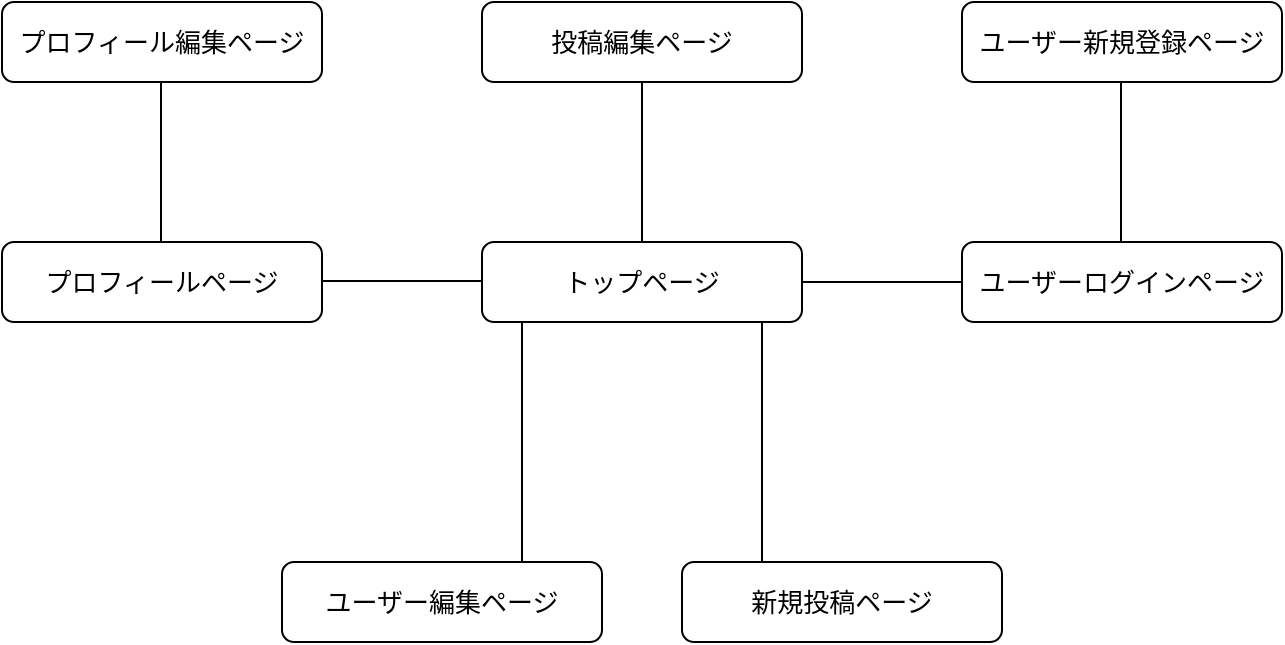 <mxfile>
    <diagram id="390Z2F5ihAY-nLRlzZhu" name="ページ1">
        <mxGraphModel dx="1898" dy="685" grid="1" gridSize="10" guides="1" tooltips="1" connect="1" arrows="1" fold="1" page="1" pageScale="1" pageWidth="827" pageHeight="1169" math="0" shadow="0">
            <root>
                <mxCell id="0"/>
                <mxCell id="1" parent="0"/>
                <mxCell id="3" value="トップページ" style="rounded=1;whiteSpace=wrap;html=1;fontSize=13;" vertex="1" parent="1">
                    <mxGeometry x="40" y="200" width="160" height="40" as="geometry"/>
                </mxCell>
                <mxCell id="4" value="プロフィールページ" style="rounded=1;whiteSpace=wrap;html=1;fontSize=13;" vertex="1" parent="1">
                    <mxGeometry x="-200" y="200" width="160" height="40" as="geometry"/>
                </mxCell>
                <mxCell id="5" value="ユーザーログインページ" style="rounded=1;whiteSpace=wrap;html=1;fontSize=13;" vertex="1" parent="1">
                    <mxGeometry x="280" y="200" width="160" height="40" as="geometry"/>
                </mxCell>
                <mxCell id="6" value="新規投稿ページ" style="rounded=1;whiteSpace=wrap;html=1;fontSize=13;" vertex="1" parent="1">
                    <mxGeometry x="140" y="360" width="160" height="40" as="geometry"/>
                </mxCell>
                <mxCell id="7" value="プロフィール編集ページ" style="rounded=1;whiteSpace=wrap;html=1;fontSize=13;" vertex="1" parent="1">
                    <mxGeometry x="-200" y="80" width="160" height="40" as="geometry"/>
                </mxCell>
                <mxCell id="8" value="投稿編集ページ" style="rounded=1;whiteSpace=wrap;html=1;fontSize=13;" vertex="1" parent="1">
                    <mxGeometry x="40" y="80" width="160" height="40" as="geometry"/>
                </mxCell>
                <mxCell id="9" value="ユーザー編集ページ" style="rounded=1;whiteSpace=wrap;html=1;fontSize=13;" vertex="1" parent="1">
                    <mxGeometry x="-60" y="360" width="160" height="40" as="geometry"/>
                </mxCell>
                <mxCell id="10" value="ユーザー新規登録ページ" style="rounded=1;whiteSpace=wrap;html=1;fontSize=13;" vertex="1" parent="1">
                    <mxGeometry x="280" y="80" width="160" height="40" as="geometry"/>
                </mxCell>
                <mxCell id="12" value="" style="endArrow=none;html=1;fontSize=13;entryX=0;entryY=0.5;entryDx=0;entryDy=0;exitX=1;exitY=0.5;exitDx=0;exitDy=0;" edge="1" parent="1" source="3" target="5">
                    <mxGeometry width="50" height="50" relative="1" as="geometry">
                        <mxPoint x="390" y="360" as="sourcePoint"/>
                        <mxPoint x="440" y="310" as="targetPoint"/>
                    </mxGeometry>
                </mxCell>
                <mxCell id="15" value="" style="endArrow=none;html=1;fontSize=13;entryX=0.125;entryY=1;entryDx=0;entryDy=0;entryPerimeter=0;exitX=0.75;exitY=0;exitDx=0;exitDy=0;" edge="1" parent="1" source="9" target="3">
                    <mxGeometry width="50" height="50" relative="1" as="geometry">
                        <mxPoint x="60" y="350" as="sourcePoint"/>
                        <mxPoint x="119.5" y="240" as="targetPoint"/>
                    </mxGeometry>
                </mxCell>
                <mxCell id="16" value="" style="endArrow=none;html=1;fontSize=13;entryX=0;entryY=0.5;entryDx=0;entryDy=0;exitX=1;exitY=0.5;exitDx=0;exitDy=0;" edge="1" parent="1">
                    <mxGeometry width="50" height="50" relative="1" as="geometry">
                        <mxPoint x="-40" y="219.5" as="sourcePoint"/>
                        <mxPoint x="40" y="219.5" as="targetPoint"/>
                    </mxGeometry>
                </mxCell>
                <mxCell id="17" value="" style="endArrow=none;html=1;fontSize=13;entryX=0.5;entryY=1;entryDx=0;entryDy=0;exitX=0.5;exitY=0;exitDx=0;exitDy=0;" edge="1" parent="1">
                    <mxGeometry width="50" height="50" relative="1" as="geometry">
                        <mxPoint x="-120.5" y="200" as="sourcePoint"/>
                        <mxPoint x="-120.5" y="120" as="targetPoint"/>
                    </mxGeometry>
                </mxCell>
                <mxCell id="18" value="" style="endArrow=none;html=1;fontSize=13;entryX=0.125;entryY=1;entryDx=0;entryDy=0;entryPerimeter=0;exitX=0.75;exitY=0;exitDx=0;exitDy=0;" edge="1" parent="1">
                    <mxGeometry width="50" height="50" relative="1" as="geometry">
                        <mxPoint x="180" y="360" as="sourcePoint"/>
                        <mxPoint x="180" y="240" as="targetPoint"/>
                    </mxGeometry>
                </mxCell>
                <mxCell id="20" value="" style="endArrow=none;html=1;fontSize=13;exitX=0.5;exitY=0;exitDx=0;exitDy=0;entryX=0.5;entryY=1;entryDx=0;entryDy=0;" edge="1" parent="1" source="3" target="8">
                    <mxGeometry width="50" height="50" relative="1" as="geometry">
                        <mxPoint x="60" y="200" as="sourcePoint"/>
                        <mxPoint x="60" y="120" as="targetPoint"/>
                    </mxGeometry>
                </mxCell>
                <mxCell id="21" value="" style="endArrow=none;html=1;fontSize=13;exitX=0.5;exitY=0;exitDx=0;exitDy=0;entryX=0.5;entryY=1;entryDx=0;entryDy=0;" edge="1" parent="1">
                    <mxGeometry width="50" height="50" relative="1" as="geometry">
                        <mxPoint x="359.5" y="200" as="sourcePoint"/>
                        <mxPoint x="359.5" y="120" as="targetPoint"/>
                    </mxGeometry>
                </mxCell>
            </root>
        </mxGraphModel>
    </diagram>
</mxfile>